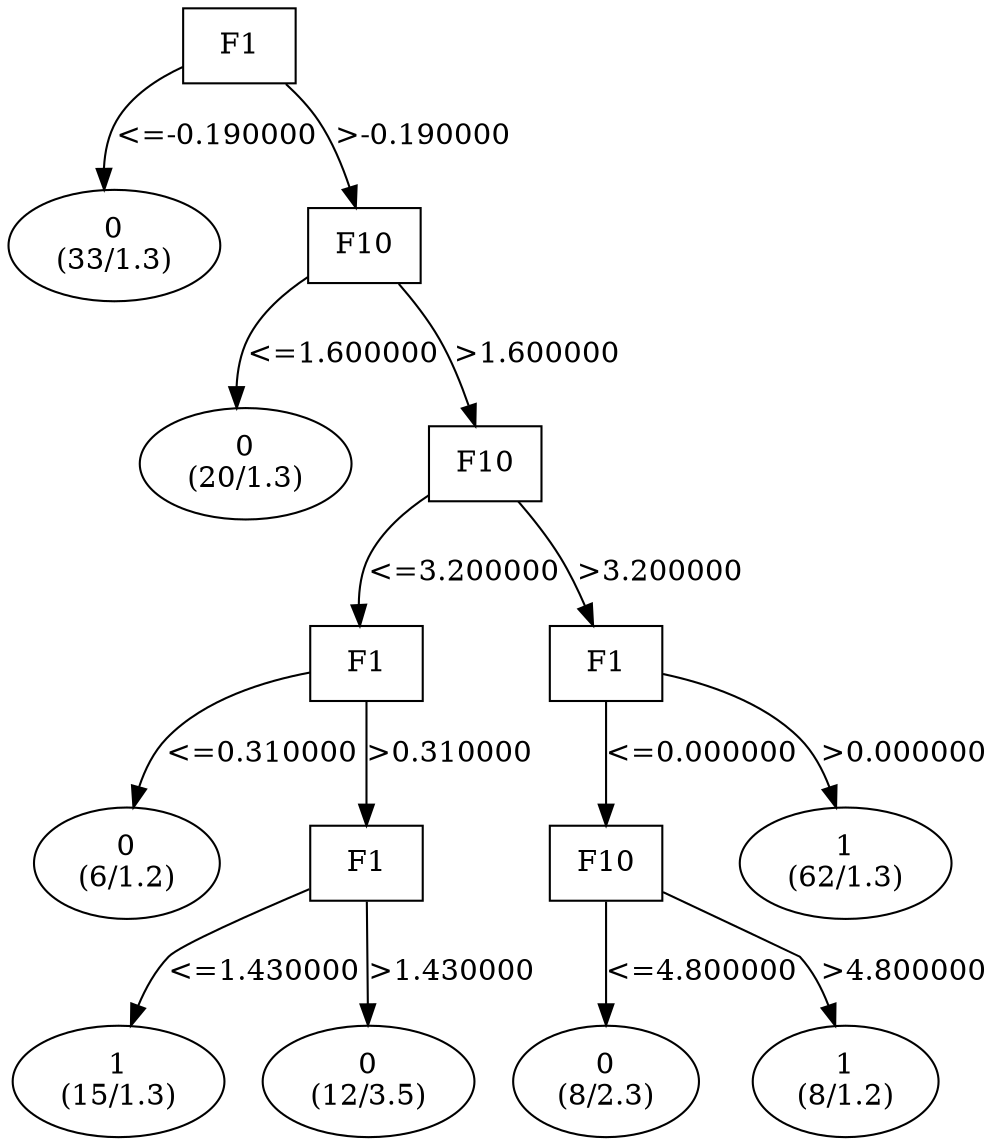 digraph YaDT {
n0 [ shape=box, label="F1\n"]
n0 -> n1 [label="<=-0.190000"]
n1 [ shape=ellipse, label="0\n(33/1.3)"]
n0 -> n2 [label=">-0.190000"]
n2 [ shape=box, label="F10\n"]
n2 -> n3 [label="<=1.600000"]
n3 [ shape=ellipse, label="0\n(20/1.3)"]
n2 -> n4 [label=">1.600000"]
n4 [ shape=box, label="F10\n"]
n4 -> n5 [label="<=3.200000"]
n5 [ shape=box, label="F1\n"]
n5 -> n6 [label="<=0.310000"]
n6 [ shape=ellipse, label="0\n(6/1.2)"]
n5 -> n7 [label=">0.310000"]
n7 [ shape=box, label="F1\n"]
n7 -> n8 [label="<=1.430000"]
n8 [ shape=ellipse, label="1\n(15/1.3)"]
n7 -> n9 [label=">1.430000"]
n9 [ shape=ellipse, label="0\n(12/3.5)"]
n4 -> n12 [label=">3.200000"]
n12 [ shape=box, label="F1\n"]
n12 -> n13 [label="<=0.000000"]
n13 [ shape=box, label="F10\n"]
n13 -> n14 [label="<=4.800000"]
n14 [ shape=ellipse, label="0\n(8/2.3)"]
n13 -> n15 [label=">4.800000"]
n15 [ shape=ellipse, label="1\n(8/1.2)"]
n12 -> n17 [label=">0.000000"]
n17 [ shape=ellipse, label="1\n(62/1.3)"]
}
